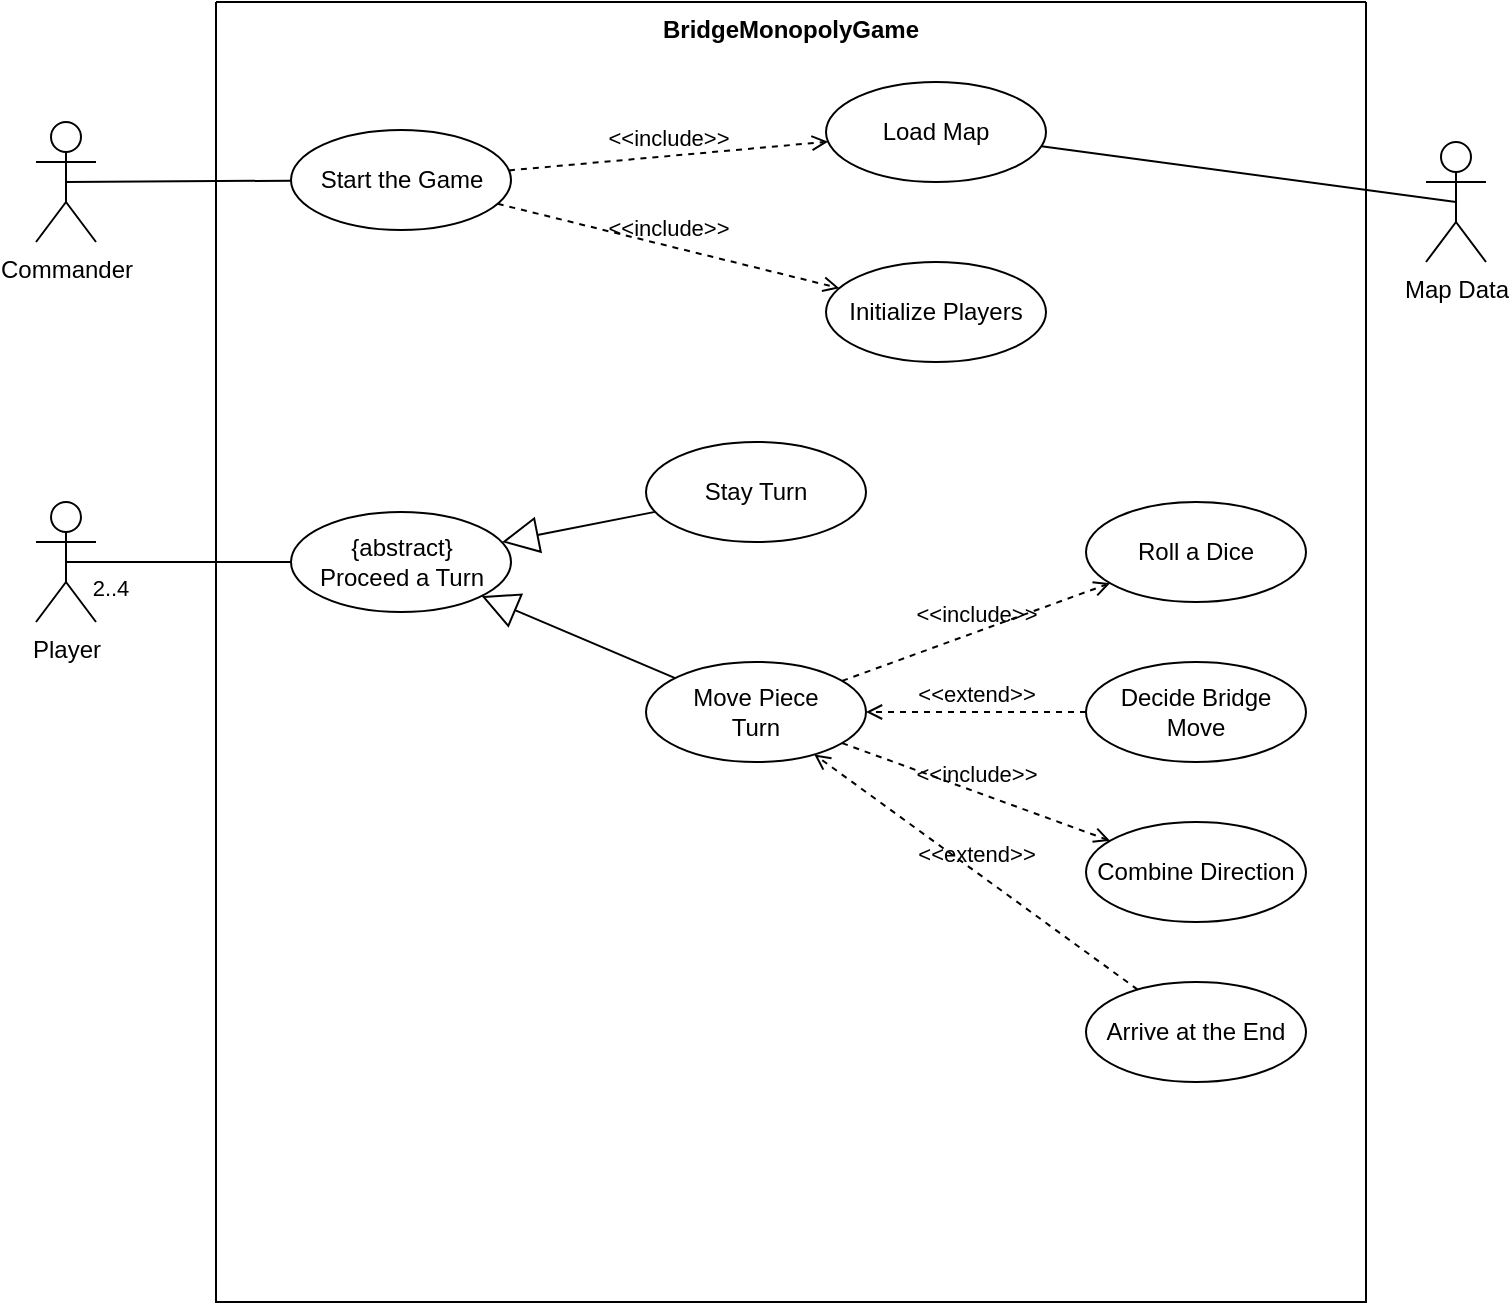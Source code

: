 <mxfile version="19.0.0" type="github">
  <diagram id="WLTdoUCkIdi1xevVH06I" name="BridgeMonopolyGame">
    <mxGraphModel dx="1426" dy="712" grid="1" gridSize="10" guides="1" tooltips="1" connect="1" arrows="1" fold="1" page="1" pageScale="1" pageWidth="850" pageHeight="1100" math="0" shadow="0">
      <root>
        <mxCell id="0" />
        <mxCell id="1" parent="0" />
        <mxCell id="pQvjBnQ6-1oKnFR016Xf-2" value="BridgeMonopolyGame" style="swimlane;startSize=0;verticalAlign=top;" parent="1" vertex="1">
          <mxGeometry x="155" y="190" width="575" height="650" as="geometry" />
        </mxCell>
        <mxCell id="Y3TsL9U6GZ3JC2LR3ddT-1" value="Start the Game" style="ellipse;whiteSpace=wrap;html=1;" parent="pQvjBnQ6-1oKnFR016Xf-2" vertex="1">
          <mxGeometry x="37.5" y="64" width="110" height="50" as="geometry" />
        </mxCell>
        <mxCell id="eE-FobYrLtEV6sO1N_ra-20" value="Move Piece&lt;br&gt;Turn" style="ellipse;whiteSpace=wrap;html=1;" parent="pQvjBnQ6-1oKnFR016Xf-2" vertex="1">
          <mxGeometry x="215" y="330" width="110" height="50" as="geometry" />
        </mxCell>
        <mxCell id="eE-FobYrLtEV6sO1N_ra-21" value="Stay Turn" style="ellipse;whiteSpace=wrap;html=1;" parent="pQvjBnQ6-1oKnFR016Xf-2" vertex="1">
          <mxGeometry x="215" y="220" width="110" height="50" as="geometry" />
        </mxCell>
        <mxCell id="eE-FobYrLtEV6sO1N_ra-25" value="{abstract}&lt;br&gt;Proceed a Turn" style="ellipse;whiteSpace=wrap;html=1;" parent="pQvjBnQ6-1oKnFR016Xf-2" vertex="1">
          <mxGeometry x="37.5" y="255" width="110" height="50" as="geometry" />
        </mxCell>
        <mxCell id="eE-FobYrLtEV6sO1N_ra-39" value="Load Map" style="ellipse;whiteSpace=wrap;html=1;" parent="pQvjBnQ6-1oKnFR016Xf-2" vertex="1">
          <mxGeometry x="305" y="40" width="110" height="50" as="geometry" />
        </mxCell>
        <mxCell id="eE-FobYrLtEV6sO1N_ra-43" value="&amp;lt;&amp;lt;include&amp;gt;&amp;gt;" style="html=1;verticalAlign=bottom;labelBackgroundColor=none;endArrow=open;endFill=0;dashed=1;rounded=0;" parent="pQvjBnQ6-1oKnFR016Xf-2" source="Y3TsL9U6GZ3JC2LR3ddT-1" target="eE-FobYrLtEV6sO1N_ra-39" edge="1">
          <mxGeometry width="160" relative="1" as="geometry">
            <mxPoint x="156.432" y="270.097" as="sourcePoint" />
            <mxPoint x="258.669" y="260.127" as="targetPoint" />
          </mxGeometry>
        </mxCell>
        <mxCell id="eE-FobYrLtEV6sO1N_ra-45" value="Initialize Players" style="ellipse;whiteSpace=wrap;html=1;" parent="pQvjBnQ6-1oKnFR016Xf-2" vertex="1">
          <mxGeometry x="305" y="130" width="110" height="50" as="geometry" />
        </mxCell>
        <mxCell id="eE-FobYrLtEV6sO1N_ra-46" value="&amp;lt;&amp;lt;include&amp;gt;&amp;gt;" style="html=1;verticalAlign=bottom;labelBackgroundColor=none;endArrow=open;endFill=0;dashed=1;rounded=0;" parent="pQvjBnQ6-1oKnFR016Xf-2" source="Y3TsL9U6GZ3JC2LR3ddT-1" target="eE-FobYrLtEV6sO1N_ra-45" edge="1">
          <mxGeometry width="160" relative="1" as="geometry">
            <mxPoint x="156.074" y="93.345" as="sourcePoint" />
            <mxPoint x="266.511" y="80.819" as="targetPoint" />
          </mxGeometry>
        </mxCell>
        <mxCell id="eE-FobYrLtEV6sO1N_ra-47" value="" style="endArrow=block;endSize=16;endFill=0;html=1;rounded=0;" parent="pQvjBnQ6-1oKnFR016Xf-2" source="eE-FobYrLtEV6sO1N_ra-21" target="eE-FobYrLtEV6sO1N_ra-25" edge="1">
          <mxGeometry width="160" relative="1" as="geometry">
            <mxPoint x="255" y="260" as="sourcePoint" />
            <mxPoint x="415" y="260" as="targetPoint" />
          </mxGeometry>
        </mxCell>
        <mxCell id="eE-FobYrLtEV6sO1N_ra-23" value="Roll a Dice" style="ellipse;whiteSpace=wrap;html=1;" parent="pQvjBnQ6-1oKnFR016Xf-2" vertex="1">
          <mxGeometry x="435" y="250" width="110" height="50" as="geometry" />
        </mxCell>
        <mxCell id="eE-FobYrLtEV6sO1N_ra-33" value="&amp;lt;&amp;lt;include&amp;gt;&amp;gt;" style="html=1;verticalAlign=bottom;labelBackgroundColor=none;endArrow=open;endFill=0;dashed=1;rounded=0;" parent="pQvjBnQ6-1oKnFR016Xf-2" source="eE-FobYrLtEV6sO1N_ra-20" target="eE-FobYrLtEV6sO1N_ra-23" edge="1">
          <mxGeometry width="160" relative="1" as="geometry">
            <mxPoint x="154.88" y="280.935" as="sourcePoint" />
            <mxPoint x="280.402" y="328.912" as="targetPoint" />
          </mxGeometry>
        </mxCell>
        <mxCell id="eE-FobYrLtEV6sO1N_ra-48" value="" style="endArrow=block;endSize=16;endFill=0;html=1;rounded=0;" parent="pQvjBnQ6-1oKnFR016Xf-2" source="eE-FobYrLtEV6sO1N_ra-20" target="eE-FobYrLtEV6sO1N_ra-25" edge="1">
          <mxGeometry width="160" relative="1" as="geometry">
            <mxPoint x="230.563" y="265.956" as="sourcePoint" />
            <mxPoint x="151.762" y="283.882" as="targetPoint" />
          </mxGeometry>
        </mxCell>
        <mxCell id="eE-FobYrLtEV6sO1N_ra-24" value="Combine Direction" style="ellipse;whiteSpace=wrap;html=1;" parent="pQvjBnQ6-1oKnFR016Xf-2" vertex="1">
          <mxGeometry x="435" y="410" width="110" height="50" as="geometry" />
        </mxCell>
        <mxCell id="PJbX21Rs3qRYyMznkhxo-1" value="Arrive at the End" style="ellipse;whiteSpace=wrap;html=1;" parent="pQvjBnQ6-1oKnFR016Xf-2" vertex="1">
          <mxGeometry x="435" y="490" width="110" height="50" as="geometry" />
        </mxCell>
        <mxCell id="eE-FobYrLtEV6sO1N_ra-32" value="&amp;lt;&amp;lt;include&amp;gt;&amp;gt;" style="html=1;verticalAlign=bottom;labelBackgroundColor=none;endArrow=open;endFill=0;dashed=1;rounded=0;" parent="pQvjBnQ6-1oKnFR016Xf-2" source="eE-FobYrLtEV6sO1N_ra-20" target="eE-FobYrLtEV6sO1N_ra-24" edge="1">
          <mxGeometry width="160" relative="1" as="geometry">
            <mxPoint x="144.88" y="270.935" as="sourcePoint" />
            <mxPoint x="270.402" y="318.912" as="targetPoint" />
          </mxGeometry>
        </mxCell>
        <mxCell id="PJbX21Rs3qRYyMznkhxo-2" value="&amp;lt;&amp;lt;extend&amp;gt;&amp;gt;" style="html=1;verticalAlign=bottom;labelBackgroundColor=none;endArrow=open;endFill=0;dashed=1;rounded=0;" parent="pQvjBnQ6-1oKnFR016Xf-2" source="PJbX21Rs3qRYyMznkhxo-1" target="eE-FobYrLtEV6sO1N_ra-20" edge="1">
          <mxGeometry width="160" relative="1" as="geometry">
            <mxPoint x="305" y="240" as="sourcePoint" />
            <mxPoint x="465" y="240" as="targetPoint" />
          </mxGeometry>
        </mxCell>
        <mxCell id="ZLNSR382D8qWPuYAOp8J-1" value="Decide Bridge Move" style="ellipse;whiteSpace=wrap;html=1;" vertex="1" parent="pQvjBnQ6-1oKnFR016Xf-2">
          <mxGeometry x="435" y="330" width="110" height="50" as="geometry" />
        </mxCell>
        <mxCell id="ZLNSR382D8qWPuYAOp8J-2" value="&amp;lt;&amp;lt;extend&amp;gt;&amp;gt;" style="html=1;verticalAlign=bottom;labelBackgroundColor=none;endArrow=open;endFill=0;dashed=1;rounded=0;" edge="1" parent="pQvjBnQ6-1oKnFR016Xf-2" source="ZLNSR382D8qWPuYAOp8J-1" target="eE-FobYrLtEV6sO1N_ra-20">
          <mxGeometry width="160" relative="1" as="geometry">
            <mxPoint x="472.478" y="516.355" as="sourcePoint" />
            <mxPoint x="307.524" y="386.644" as="targetPoint" />
          </mxGeometry>
        </mxCell>
        <mxCell id="lde2wLMu5fv70pZ8jzg2-4" value="Commander" style="shape=umlActor;verticalLabelPosition=bottom;verticalAlign=top;html=1;outlineConnect=0;" parent="1" vertex="1">
          <mxGeometry x="65" y="250" width="30" height="60" as="geometry" />
        </mxCell>
        <mxCell id="eE-FobYrLtEV6sO1N_ra-17" value="" style="endArrow=none;startArrow=none;endFill=0;startFill=0;html=1;verticalAlign=bottom;labelBackgroundColor=none;strokeWidth=1;startSize=8;rounded=0;exitX=0.5;exitY=0.5;exitDx=0;exitDy=0;exitPerimeter=0;" parent="1" source="lde2wLMu5fv70pZ8jzg2-4" target="Y3TsL9U6GZ3JC2LR3ddT-1" edge="1">
          <mxGeometry width="160" relative="1" as="geometry">
            <mxPoint x="60" y="270" as="sourcePoint" />
            <mxPoint x="256.615" y="339.634" as="targetPoint" />
          </mxGeometry>
        </mxCell>
        <mxCell id="eE-FobYrLtEV6sO1N_ra-40" value="Map Data" style="shape=umlActor;verticalLabelPosition=bottom;verticalAlign=top;html=1;" parent="1" vertex="1">
          <mxGeometry x="760" y="260" width="30" height="60" as="geometry" />
        </mxCell>
        <mxCell id="eE-FobYrLtEV6sO1N_ra-44" value="" style="endArrow=none;startArrow=none;endFill=0;startFill=0;html=1;verticalAlign=bottom;labelBackgroundColor=none;strokeWidth=1;startSize=8;rounded=0;entryX=0.5;entryY=0.5;entryDx=0;entryDy=0;entryPerimeter=0;" parent="1" source="eE-FobYrLtEV6sO1N_ra-39" target="eE-FobYrLtEV6sO1N_ra-40" edge="1">
          <mxGeometry width="160" relative="1" as="geometry">
            <mxPoint x="270" y="310.7" as="sourcePoint" />
            <mxPoint x="382.504" y="309.999" as="targetPoint" />
          </mxGeometry>
        </mxCell>
        <mxCell id="eE-FobYrLtEV6sO1N_ra-26" value="Player" style="shape=umlActor;verticalLabelPosition=bottom;verticalAlign=top;html=1;outlineConnect=0;" parent="1" vertex="1">
          <mxGeometry x="65" y="440" width="30" height="60" as="geometry" />
        </mxCell>
        <mxCell id="eE-FobYrLtEV6sO1N_ra-12" value="" style="endArrow=none;startArrow=none;endFill=0;startFill=0;html=1;verticalAlign=bottom;labelBackgroundColor=none;strokeWidth=1;startSize=8;rounded=0;exitX=0.5;exitY=0.5;exitDx=0;exitDy=0;exitPerimeter=0;" parent="1" source="eE-FobYrLtEV6sO1N_ra-26" target="eE-FobYrLtEV6sO1N_ra-25" edge="1">
          <mxGeometry width="160" relative="1" as="geometry">
            <mxPoint x="215" y="620" as="sourcePoint" />
            <mxPoint x="344.238" y="673.216" as="targetPoint" />
          </mxGeometry>
        </mxCell>
        <mxCell id="eE-FobYrLtEV6sO1N_ra-18" value="2..4" style="edgeLabel;html=1;align=center;verticalAlign=middle;resizable=0;points=[];" parent="eE-FobYrLtEV6sO1N_ra-12" vertex="1" connectable="0">
          <mxGeometry x="-0.654" relative="1" as="geometry">
            <mxPoint x="2" y="13" as="offset" />
          </mxGeometry>
        </mxCell>
      </root>
    </mxGraphModel>
  </diagram>
</mxfile>
